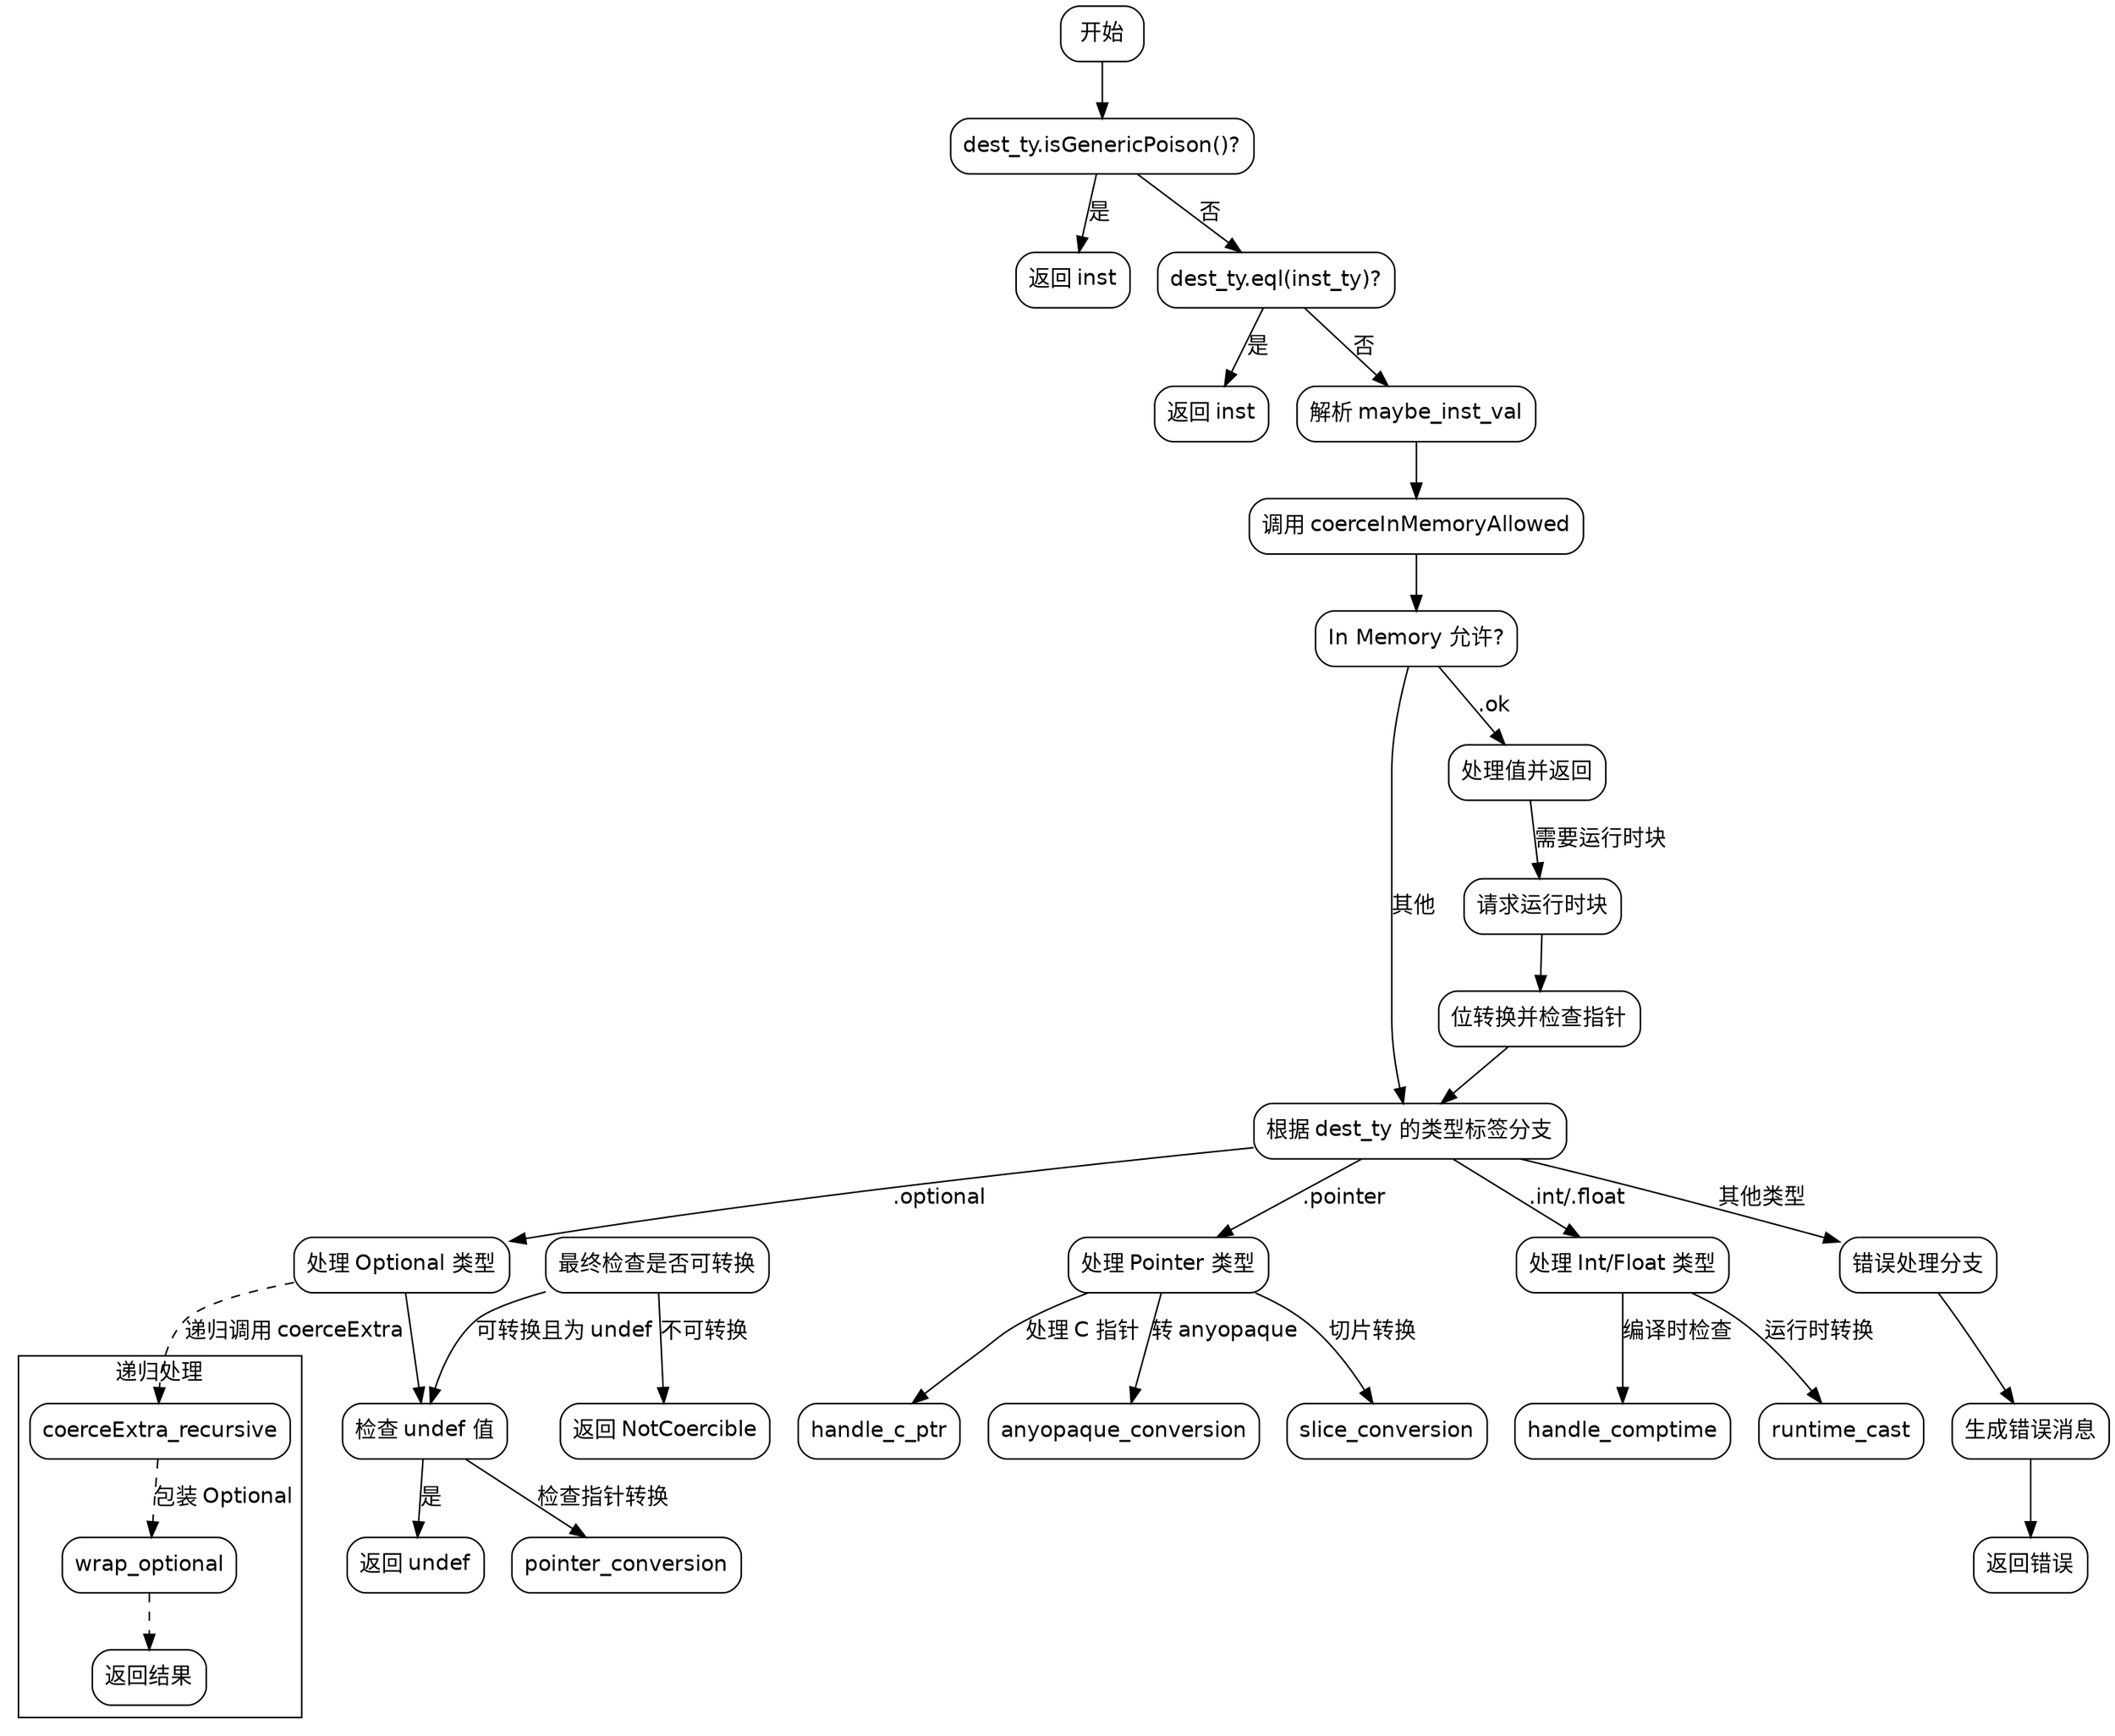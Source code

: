 
digraph flowchart {
    node [shape=rectangle, style="rounded", fontname="Helvetica"];
    edge [fontname="Helvetica"];

    start [label="开始"];
    check_generic_poison [label="dest_ty.isGenericPoison()?"];
    return_inst_generic [label="返回 inst"];
    check_types_equal [label="dest_ty.eql(inst_ty)?"];
    return_inst_equal [label="返回 inst"];
    resolve_maybe_inst_val [label="解析 maybe_inst_val"];
    coerce_in_memory [label="调用 coerceInMemoryAllowed"];
    handle_in_memory_ok [label="In Memory 允许?"];
    coerce_in_memory_val [label="处理值并返回"];
    require_runtime_block [label="请求运行时块"];
    bitcast_and_check [label="位转换并检查指针"];
    switch_dest_type [label="根据 dest_ty 的类型标签分支"];
    optional_handling [label="处理 Optional 类型"];
    pointer_handling [label="处理 Pointer 类型"];
    int_float_handling [label="处理 Int/Float 类型"];
    error_handling [label="错误处理分支"];
    generate_error_msg [label="生成错误消息"];
    return_error [label="返回错误"];
    check_undef [label="检查 undef 值"];
    return_undef [label="返回 undef"];
    final_check [label="最终检查是否可转换"];
    not_coercible [label="返回 NotCoercible"];

    start -> check_generic_poison;
    check_generic_poison -> return_inst_generic [label="是"];
    check_generic_poison -> check_types_equal [label="否"];
    check_types_equal -> return_inst_equal [label="是"];
    check_types_equal -> resolve_maybe_inst_val [label="否"];
    resolve_maybe_inst_val -> coerce_in_memory;
    coerce_in_memory -> handle_in_memory_ok;
    handle_in_memory_ok -> coerce_in_memory_val [label=".ok"];
    handle_in_memory_ok -> switch_dest_type [label="其他"];
    coerce_in_memory_val -> require_runtime_block [label="需要运行时块"];
    require_runtime_block -> bitcast_and_check;
    bitcast_and_check -> switch_dest_type;
    switch_dest_type -> optional_handling [label=".optional"];
    switch_dest_type -> pointer_handling [label=".pointer"];
    switch_dest_type -> int_float_handling [label=".int/.float"];
    switch_dest_type -> error_handling [label="其他类型"];

    optional_handling -> check_undef;
    check_undef -> return_undef [label="是"];
    check_undef -> pointer_conversion [label="检查指针转换"];

    pointer_handling -> handle_c_ptr [label="处理 C 指针"];
    pointer_handling -> anyopaque_conversion [label="转 anyopaque"];
    pointer_handling -> slice_conversion [label="切片转换"];

    int_float_handling -> handle_comptime [label="编译时检查"];
    int_float_handling -> runtime_cast [label="运行时转换"];

    error_handling -> generate_error_msg;
    generate_error_msg -> return_error;

    final_check -> not_coercible [label="不可转换"];
    final_check -> check_undef [label="可转换且为 undef"];

    edge [style=dashed];
    optional_handling -> coerceExtra_recursive [label="递归调用 coerceExtra"];
    coerceExtra_recursive -> wrap_optional [label="包装 Optional"];
    wrap_optional -> return_result;

    subgraph cluster_recursion {
        label="递归处理";
        coerceExtra_recursive;
        wrap_optional;
        return_result [label="返回结果"];
    }
}
